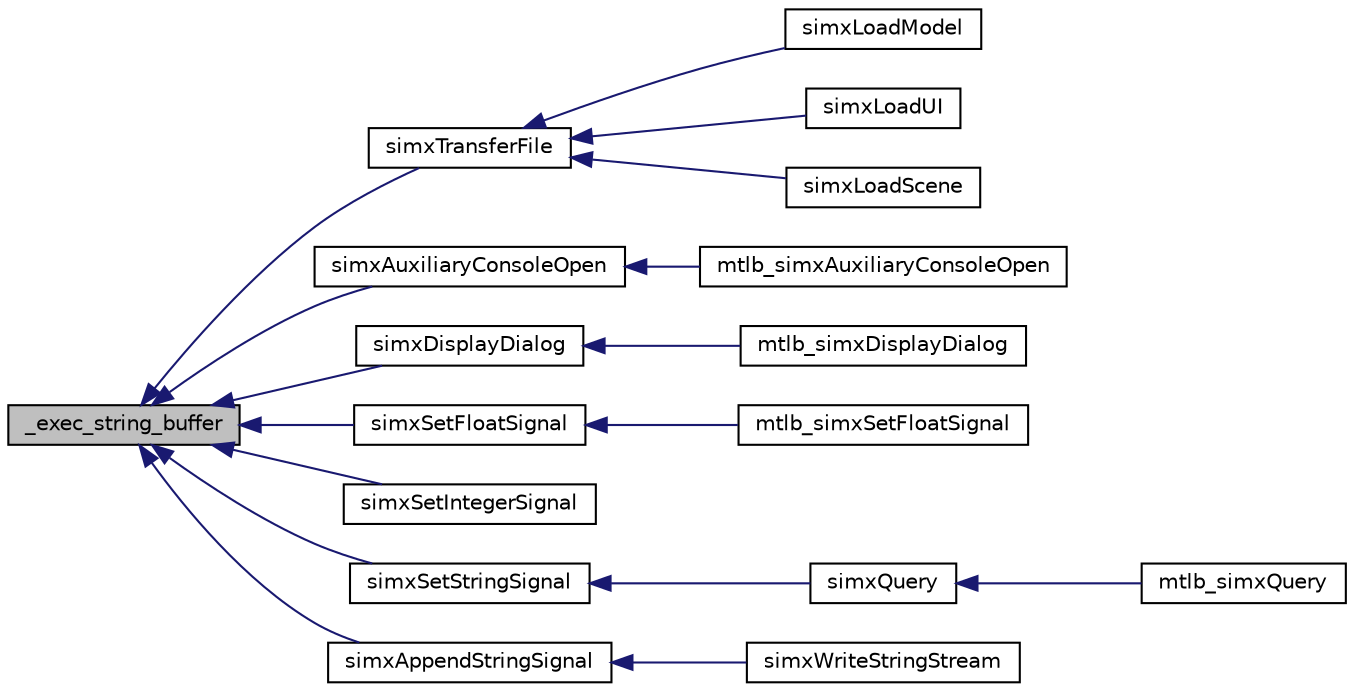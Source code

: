 digraph "_exec_string_buffer"
{
  edge [fontname="Helvetica",fontsize="10",labelfontname="Helvetica",labelfontsize="10"];
  node [fontname="Helvetica",fontsize="10",shape=record];
  rankdir="LR";
  Node1 [label="_exec_string_buffer",height=0.2,width=0.4,color="black", fillcolor="grey75", style="filled" fontcolor="black"];
  Node1 -> Node2 [dir="back",color="midnightblue",fontsize="10",style="solid",fontname="Helvetica"];
  Node2 [label="simxTransferFile",height=0.2,width=0.4,color="black", fillcolor="white", style="filled",URL="$ext_api_8h.html#ab3b832d46c5823b6928d5d007778c1ab"];
  Node2 -> Node3 [dir="back",color="midnightblue",fontsize="10",style="solid",fontname="Helvetica"];
  Node3 [label="simxLoadModel",height=0.2,width=0.4,color="black", fillcolor="white", style="filled",URL="$ext_api_8h.html#aba004fe8c4230080573cf6a84609cc4c"];
  Node2 -> Node4 [dir="back",color="midnightblue",fontsize="10",style="solid",fontname="Helvetica"];
  Node4 [label="simxLoadUI",height=0.2,width=0.4,color="black", fillcolor="white", style="filled",URL="$ext_api_8h.html#a0c14eaf2751f64cb99cc09ca40f690d1"];
  Node2 -> Node5 [dir="back",color="midnightblue",fontsize="10",style="solid",fontname="Helvetica"];
  Node5 [label="simxLoadScene",height=0.2,width=0.4,color="black", fillcolor="white", style="filled",URL="$ext_api_8h.html#a334778d7372013cf32278c35cfb1e401"];
  Node1 -> Node6 [dir="back",color="midnightblue",fontsize="10",style="solid",fontname="Helvetica"];
  Node6 [label="simxAuxiliaryConsoleOpen",height=0.2,width=0.4,color="black", fillcolor="white", style="filled",URL="$ext_api_8h.html#aedd27168f1c3e951070ae1fb938d0bcb"];
  Node6 -> Node7 [dir="back",color="midnightblue",fontsize="10",style="solid",fontname="Helvetica"];
  Node7 [label="mtlb_simxAuxiliaryConsoleOpen",height=0.2,width=0.4,color="black", fillcolor="white", style="filled",URL="$ext_api_8h.html#a01d3c0df027a1d935df893e730127467"];
  Node1 -> Node8 [dir="back",color="midnightblue",fontsize="10",style="solid",fontname="Helvetica"];
  Node8 [label="simxDisplayDialog",height=0.2,width=0.4,color="black", fillcolor="white", style="filled",URL="$ext_api_8h.html#aaeebfc862cb0bde3bdd5c3407b60f460"];
  Node8 -> Node9 [dir="back",color="midnightblue",fontsize="10",style="solid",fontname="Helvetica"];
  Node9 [label="mtlb_simxDisplayDialog",height=0.2,width=0.4,color="black", fillcolor="white", style="filled",URL="$ext_api_8h.html#a32ebd4a4c8547cac5c6d9ea77f3fc5e8"];
  Node1 -> Node10 [dir="back",color="midnightblue",fontsize="10",style="solid",fontname="Helvetica"];
  Node10 [label="simxSetFloatSignal",height=0.2,width=0.4,color="black", fillcolor="white", style="filled",URL="$ext_api_8h.html#a6674046ce12e475e1c5da4f5c3d65961"];
  Node10 -> Node11 [dir="back",color="midnightblue",fontsize="10",style="solid",fontname="Helvetica"];
  Node11 [label="mtlb_simxSetFloatSignal",height=0.2,width=0.4,color="black", fillcolor="white", style="filled",URL="$ext_api_8h.html#a06df74ea1c757a7082a5e1adbd028e4a"];
  Node1 -> Node12 [dir="back",color="midnightblue",fontsize="10",style="solid",fontname="Helvetica"];
  Node12 [label="simxSetIntegerSignal",height=0.2,width=0.4,color="black", fillcolor="white", style="filled",URL="$ext_api_8h.html#a71107ed12aae713652dce57f6b6d366e"];
  Node1 -> Node13 [dir="back",color="midnightblue",fontsize="10",style="solid",fontname="Helvetica"];
  Node13 [label="simxSetStringSignal",height=0.2,width=0.4,color="black", fillcolor="white", style="filled",URL="$ext_api_8h.html#a2aa65d78032679a075752b922610dbec"];
  Node13 -> Node14 [dir="back",color="midnightblue",fontsize="10",style="solid",fontname="Helvetica"];
  Node14 [label="simxQuery",height=0.2,width=0.4,color="black", fillcolor="white", style="filled",URL="$ext_api_8h.html#a433f3a57228fb5b0416746febcbceca0"];
  Node14 -> Node15 [dir="back",color="midnightblue",fontsize="10",style="solid",fontname="Helvetica"];
  Node15 [label="mtlb_simxQuery",height=0.2,width=0.4,color="black", fillcolor="white", style="filled",URL="$ext_api_8h.html#accaba236d303073e172c5f2d41e66f4e"];
  Node1 -> Node16 [dir="back",color="midnightblue",fontsize="10",style="solid",fontname="Helvetica"];
  Node16 [label="simxAppendStringSignal",height=0.2,width=0.4,color="black", fillcolor="white", style="filled",URL="$ext_api_8h.html#a123b7e3405b48d9a0ccf797064b3accd"];
  Node16 -> Node17 [dir="back",color="midnightblue",fontsize="10",style="solid",fontname="Helvetica"];
  Node17 [label="simxWriteStringStream",height=0.2,width=0.4,color="black", fillcolor="white", style="filled",URL="$ext_api_8h.html#a1b9c1eda4379002c3315097533ce473f"];
}

